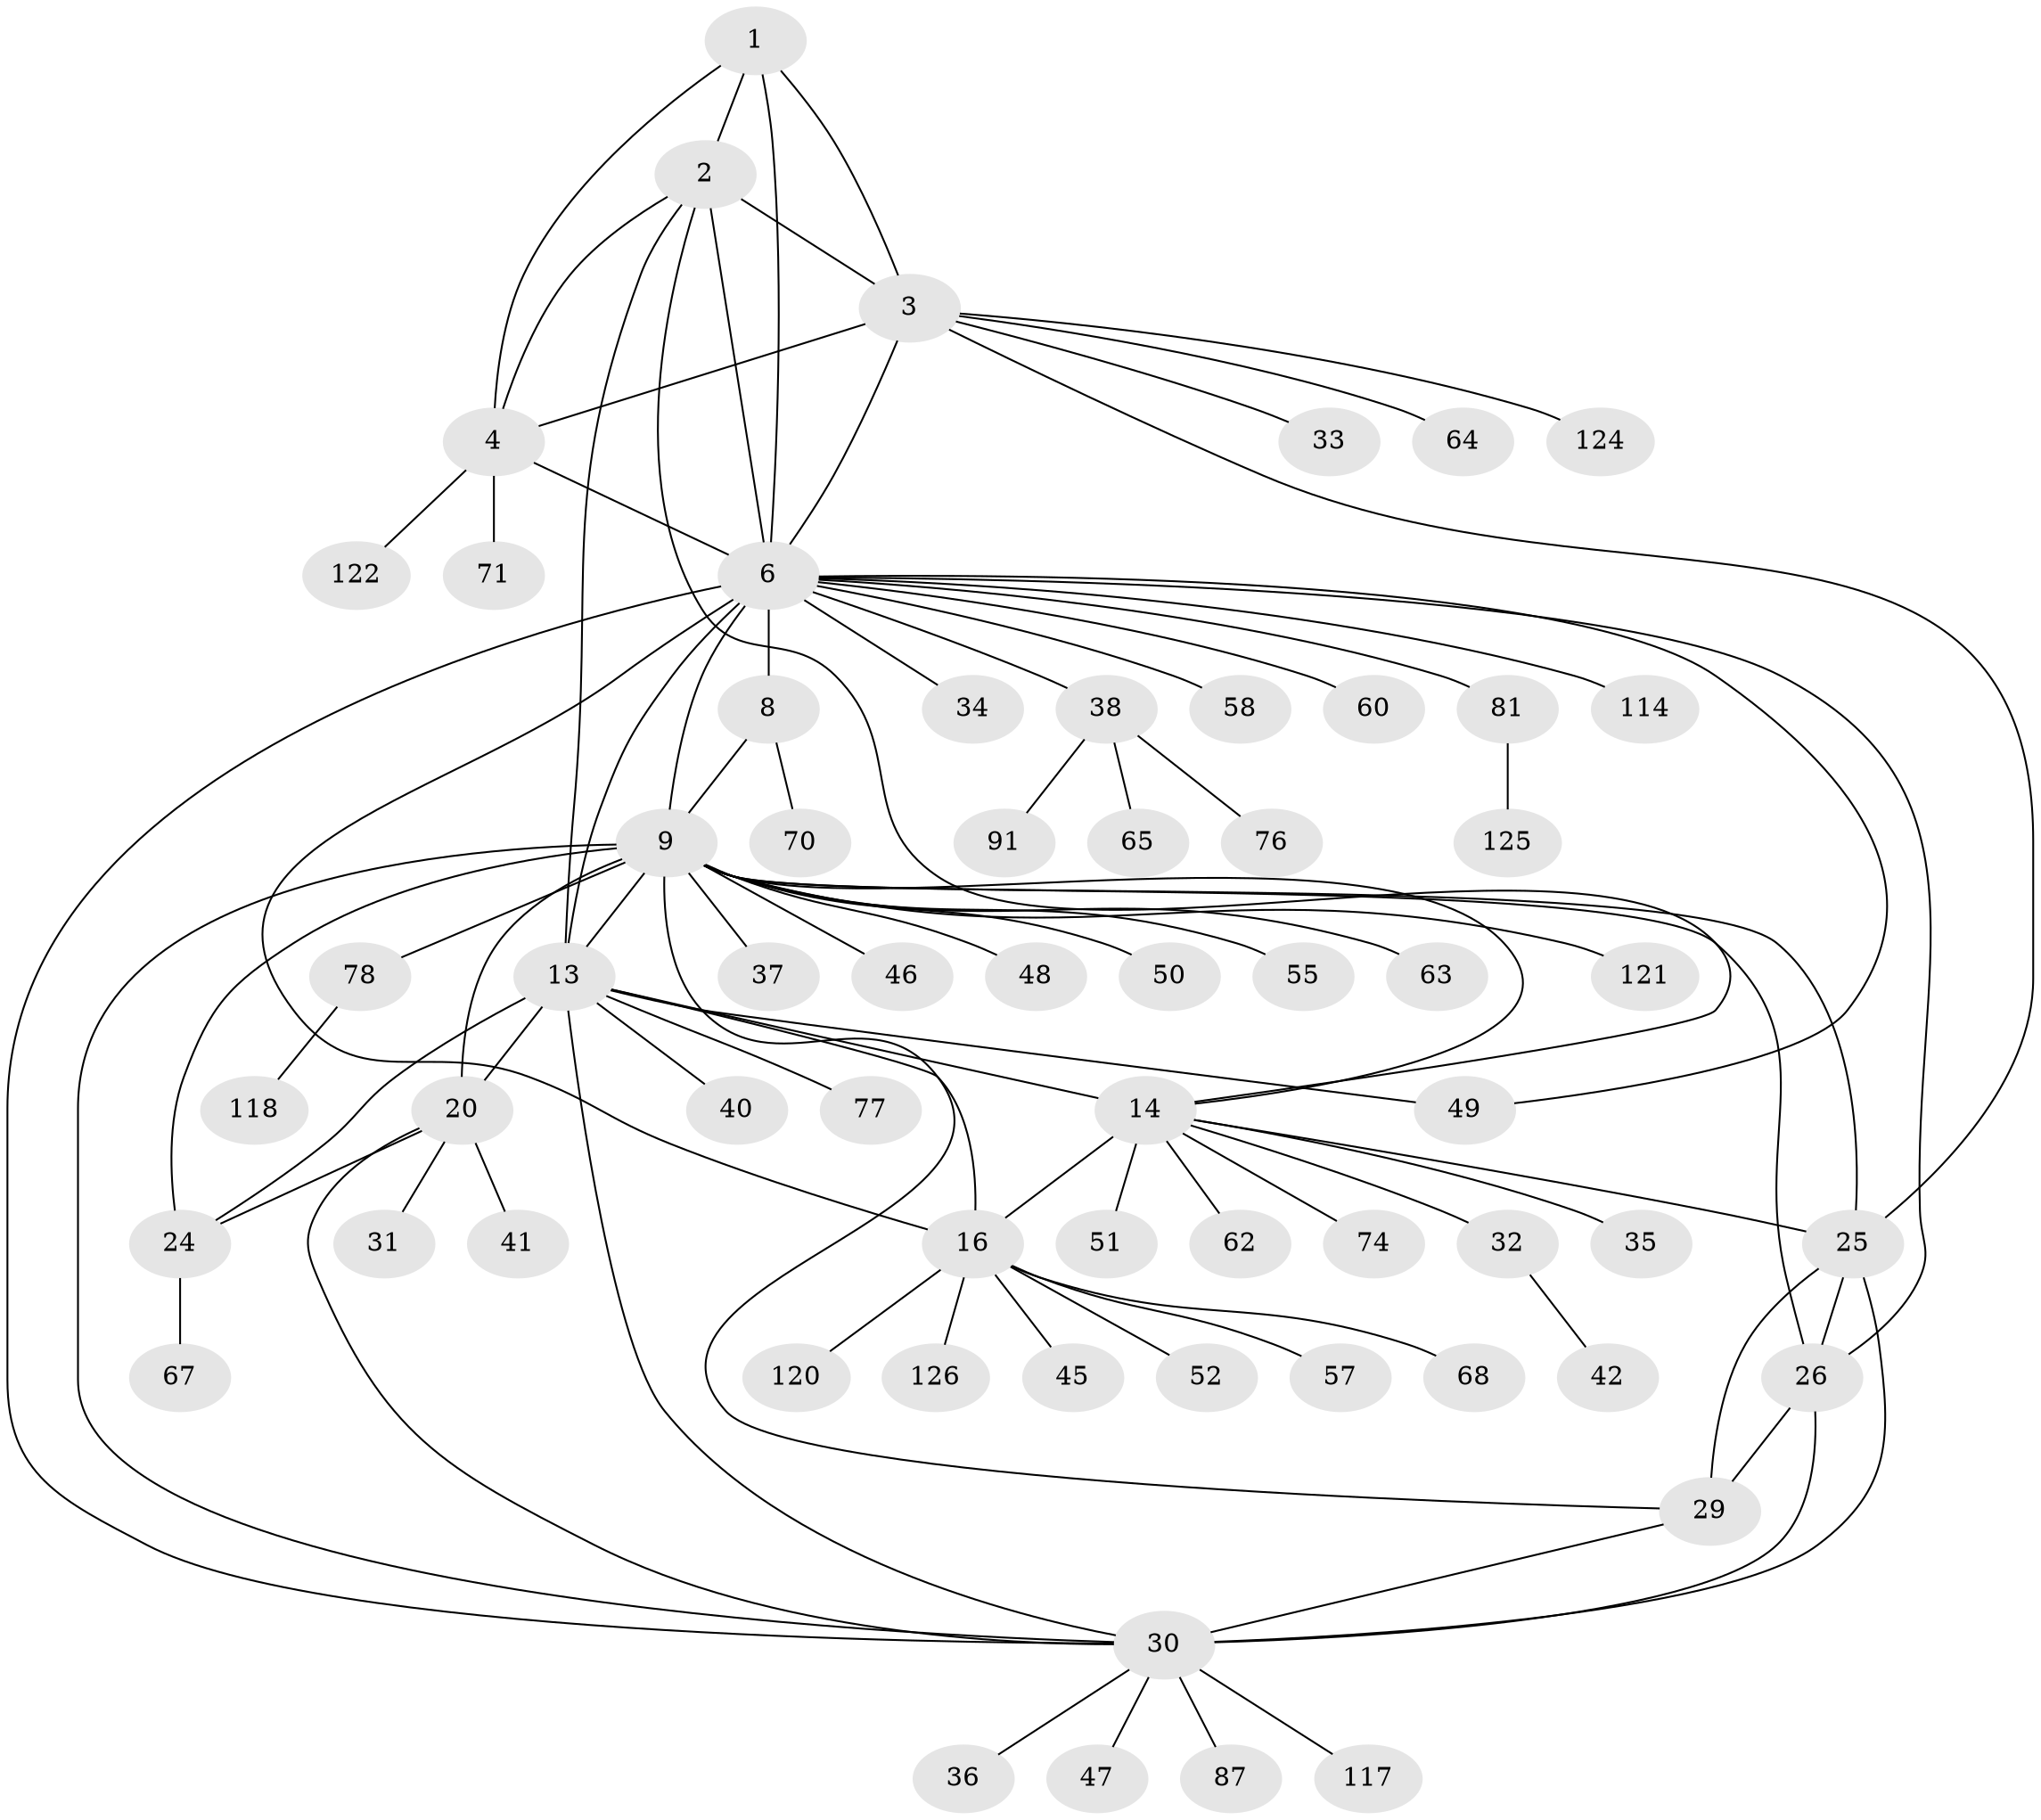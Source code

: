 // original degree distribution, {5: 0.023809523809523808, 8: 0.05555555555555555, 9: 0.023809523809523808, 7: 0.03968253968253968, 12: 0.031746031746031744, 10: 0.023809523809523808, 6: 0.031746031746031744, 11: 0.015873015873015872, 1: 0.5793650793650794, 2: 0.12698412698412698, 4: 0.015873015873015872, 3: 0.031746031746031744}
// Generated by graph-tools (version 1.1) at 2025/15/03/09/25 04:15:49]
// undirected, 63 vertices, 91 edges
graph export_dot {
graph [start="1"]
  node [color=gray90,style=filled];
  1 [super="+5"];
  2 [super="+123+89"];
  3;
  4;
  6 [super="+7+101+90+53+54"];
  8;
  9 [super="+19+11+104"];
  13 [super="+99+15+23+80+43"];
  14 [super="+100+115+18+56"];
  16 [super="+17+39"];
  20 [super="+66+98+119+88+111"];
  24;
  25 [super="+84"];
  26 [super="+27+108"];
  29 [super="+73"];
  30;
  31;
  32;
  33;
  34;
  35;
  36 [super="+69"];
  37;
  38;
  40 [super="+97"];
  41;
  42 [super="+83"];
  45;
  46;
  47;
  48 [super="+59"];
  49;
  50;
  51;
  52;
  55;
  57;
  58;
  60 [super="+72+110"];
  62;
  63;
  64;
  65;
  67;
  68;
  70;
  71;
  74;
  76;
  77;
  78;
  81;
  87;
  91;
  114;
  117;
  118;
  120;
  121;
  122;
  124;
  125;
  126;
  1 -- 2 [weight=2];
  1 -- 3 [weight=2];
  1 -- 4 [weight=2];
  1 -- 6 [weight=2];
  2 -- 3;
  2 -- 4;
  2 -- 6;
  2 -- 14;
  2 -- 13;
  3 -- 4;
  3 -- 6;
  3 -- 25;
  3 -- 33;
  3 -- 64;
  3 -- 124;
  4 -- 6;
  4 -- 71;
  4 -- 122;
  6 -- 38;
  6 -- 13 [weight=3];
  6 -- 34;
  6 -- 8 [weight=3];
  6 -- 9 [weight=6];
  6 -- 81;
  6 -- 49;
  6 -- 114;
  6 -- 58;
  6 -- 60;
  6 -- 30;
  6 -- 26;
  6 -- 16;
  8 -- 9 [weight=2];
  8 -- 70;
  9 -- 63;
  9 -- 13 [weight=5];
  9 -- 14;
  9 -- 78;
  9 -- 20 [weight=3];
  9 -- 24 [weight=3];
  9 -- 25;
  9 -- 26 [weight=2];
  9 -- 29;
  9 -- 30;
  9 -- 46;
  9 -- 48;
  9 -- 50;
  9 -- 55;
  9 -- 121;
  9 -- 37;
  13 -- 14 [weight=4];
  13 -- 16 [weight=4];
  13 -- 49;
  13 -- 77;
  13 -- 40;
  13 -- 20;
  13 -- 24;
  13 -- 30;
  14 -- 16 [weight=4];
  14 -- 74;
  14 -- 32;
  14 -- 35;
  14 -- 51;
  14 -- 25;
  14 -- 62;
  16 -- 52;
  16 -- 68;
  16 -- 120;
  16 -- 126;
  16 -- 57;
  16 -- 45;
  20 -- 24;
  20 -- 31;
  20 -- 41;
  20 -- 30;
  24 -- 67;
  25 -- 26 [weight=2];
  25 -- 29;
  25 -- 30;
  26 -- 29 [weight=2];
  26 -- 30 [weight=2];
  29 -- 30;
  30 -- 36;
  30 -- 47;
  30 -- 87;
  30 -- 117;
  32 -- 42;
  38 -- 65;
  38 -- 76;
  38 -- 91;
  78 -- 118;
  81 -- 125;
}
